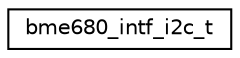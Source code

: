 digraph "Graphical Class Hierarchy"
{
 // LATEX_PDF_SIZE
  edge [fontname="Helvetica",fontsize="10",labelfontname="Helvetica",labelfontsize="10"];
  node [fontname="Helvetica",fontsize="10",shape=record];
  rankdir="LR";
  Node0 [label="bme680_intf_i2c_t",height=0.2,width=0.4,color="black", fillcolor="white", style="filled",URL="$structbme680__intf__i2c__t.html",tooltip="BME680 I2C parameters."];
}

